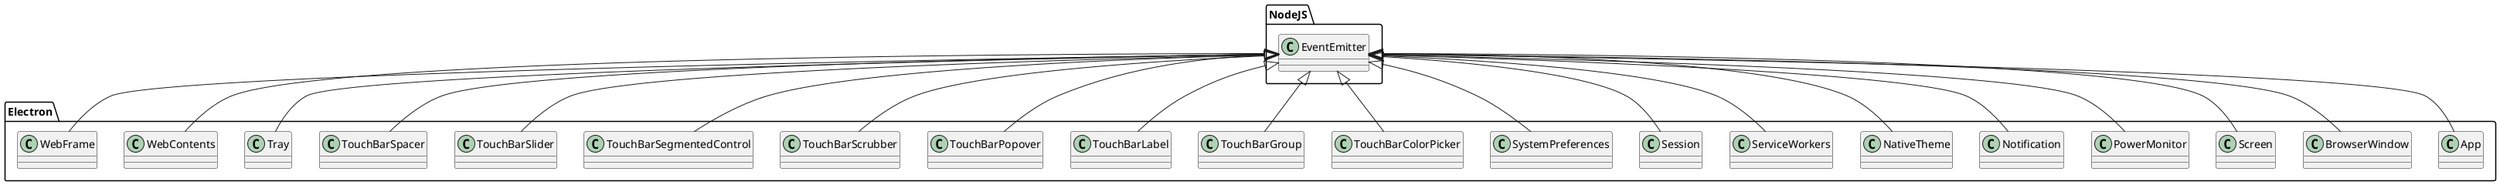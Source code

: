 @startuml electron module class
    class NodeJS.EventEmitter {
    }
    NodeJS.EventEmitter <|-- Electron.App
    NodeJS.EventEmitter <|-- Electron.BrowserWindow
    NodeJS.EventEmitter <|-- Electron.Screen
    NodeJS.EventEmitter <|-- Electron.PowerMonitor
    NodeJS.EventEmitter <|-- Electron.Notification
    NodeJS.EventEmitter <|-- Electron.NativeTheme
    NodeJS.EventEmitter <|-- Electron.ServiceWorkers
    NodeJS.EventEmitter <|-- Electron.Session
    NodeJS.EventEmitter <|-- Electron.SystemPreferences
    NodeJS.EventEmitter <|-- Electron.TouchBarColorPicker
    NodeJS.EventEmitter <|-- Electron.TouchBarGroup
    NodeJS.EventEmitter <|-- Electron.TouchBarLabel
    NodeJS.EventEmitter <|-- Electron.TouchBarPopover
    NodeJS.EventEmitter <|-- Electron.TouchBarScrubber
    NodeJS.EventEmitter <|-- Electron.TouchBarSegmentedControl
    NodeJS.EventEmitter <|-- Electron.TouchBarSlider
    NodeJS.EventEmitter <|-- Electron.TouchBarSpacer
    NodeJS.EventEmitter <|-- Electron.Tray
    NodeJS.EventEmitter <|-- Electron.WebContents
    NodeJS.EventEmitter <|-- Electron.WebFrame
@enduml